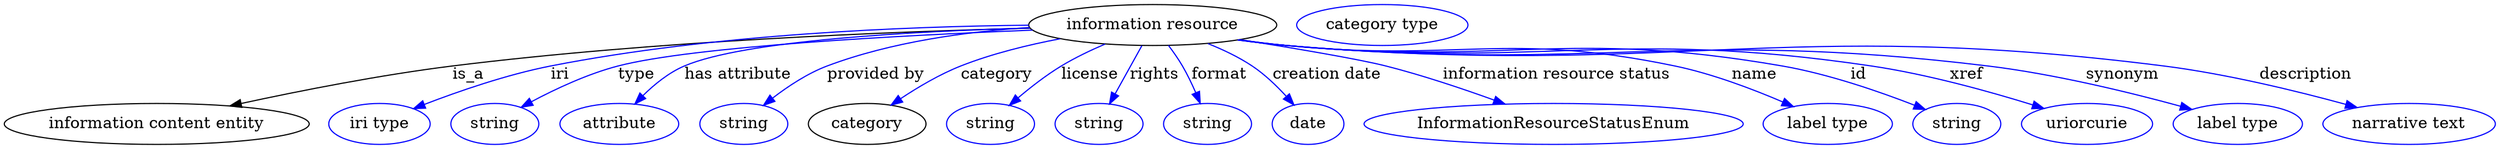 digraph {
	graph [bb="0,0,2178.6,123"];
	node [label="\N"];
	"information resource"	[height=0.5,
		label="information resource",
		pos="1003.2,105",
		width=3.015];
	"information content entity"	[height=0.5,
		pos="133.24,18",
		width=3.7011];
	"information resource" -> "information content entity"	[label=is_a,
		lp="405.24,61.5",
		pos="e,197,33.836 895.88,102.22 773.37,99.176 567.2,90.981 391.24,69 328.63,61.179 258.38,47.219 207.02,36.033"];
	iri	[color=blue,
		height=0.5,
		label="iri type",
		pos="328.24,18",
		width=1.2277];
	"information resource" -> iri	[color=blue,
		label=iri,
		lp="484.24,61.5",
		pos="e,357.66,31.477 898.35,100.25 768.28,95.049 554.2,84.485 476.24,69 438.24,61.453 396.56,46.759 367.15,35.245",
		style=solid];
	type	[color=blue,
		height=0.5,
		label=string,
		pos="429.24,18",
		width=1.0652];
	"information resource" -> type	[color=blue,
		label=type,
		lp="551.24,61.5",
		pos="e,451.88,32.684 897.77,100.58 781.21,96.008 601.22,86.391 535.24,69 508.96,62.075 481.25,48.768 460.76,37.622",
		style=solid];
	"has attribute"	[color=blue,
		height=0.5,
		label=attribute,
		pos="537.24,18",
		width=1.4443];
	"information resource" -> "has attribute"	[color=blue,
		label="has attribute",
		lp="640.24,61.5",
		pos="e,550.55,35.556 895.65,102.47 792.76,99.64 645.72,91.624 593.24,69 579.69,63.162 567.18,52.716 557.44,42.876",
		style=solid];
	"provided by"	[color=blue,
		height=0.5,
		label=string,
		pos="645.24,18",
		width=1.0652];
	"information resource" -> "provided by"	[color=blue,
		label="provided by",
		lp="760.74,61.5",
		pos="e,662.47,34.369 895.45,102.81 840.87,99.237 774.43,90.238 718.24,69 701.03,62.495 683.94,51.134 670.63,40.883",
		style=solid];
	category	[height=0.5,
		pos="753.24,18",
		width=1.4263];
	"information resource" -> category	[color=blue,
		label=category,
		lp="866.74,61.5",
		pos="e,774.1,34.502 922.13,92.89 894.01,87.535 862.67,79.844 835.24,69 816.7,61.672 797.6,50.286 782.5,40.229",
		style=solid];
	license	[color=blue,
		height=0.5,
		label=string,
		pos="861.24,18",
		width=1.0652];
	"information resource" -> license	[color=blue,
		label=license,
		lp="948.24,61.5",
		pos="e,877.7,34.307 961.49,88.222 948.85,82.792 935.16,76.237 923.24,69 909.92,60.917 896.32,50.265 885.26,40.871",
		style=solid];
	rights	[color=blue,
		height=0.5,
		label=string,
		pos="956.24,18",
		width=1.0652];
	"information resource" -> rights	[color=blue,
		label=rights,
		lp="1004.7,61.5",
		pos="e,965.42,35.597 993.73,86.799 987.01,74.659 977.91,58.19 970.35,44.523",
		style=solid];
	format	[color=blue,
		height=0.5,
		label=string,
		pos="1051.2,18",
		width=1.0652];
	"information resource" -> format	[color=blue,
		label=format,
		lp="1061.7,61.5",
		pos="e,1044.8,36.13 1017,87.081 1021.2,81.504 1025.7,75.151 1029.2,69 1033.5,61.622 1037.5,53.251 1040.9,45.498",
		style=solid];
	"creation date"	[color=blue,
		height=0.5,
		label=date,
		pos="1139.2,18",
		width=0.86659];
	"information resource" -> "creation date"	[color=blue,
		label="creation date",
		lp="1155.7,61.5",
		pos="e,1126.9,34.672 1051.5,88.667 1064.6,83.431 1078.5,76.869 1090.2,69 1101.2,61.689 1111.6,51.617 1120.1,42.428",
		style=solid];
	"information resource status"	[color=blue,
		height=0.5,
		label=InformationResourceStatusEnum,
		pos="1354.2,18",
		width=4.6038];
	"information resource" -> "information resource status"	[color=blue,
		label="information resource status",
		lp="1356.7,61.5",
		pos="e,1311.7,35.471 1079.6,92.19 1127,84.591 1183.5,75.041 1207.2,69 1239.3,60.862 1274.3,49.058 1302.1,38.962",
		style=solid];
	name	[color=blue,
		height=0.5,
		label="label type",
		pos="1594.2,18",
		width=1.5707];
	"information resource" -> name	[color=blue,
		label=name,
		lp="1530.2,61.5",
		pos="e,1564.2,33.247 1078.6,92.011 1092.5,90.109 1106.8,88.333 1120.2,87 1270.8,72.105 1312.1,99.806 1460.2,69 1493.1,62.157 1528.7,48.569 \
1554.9,37.284",
		style=solid];
	id	[color=blue,
		height=0.5,
		label=string,
		pos="1707.2,18",
		width=1.0652];
	"information resource" -> id	[color=blue,
		label=id,
		lp="1621.2,61.5",
		pos="e,1679.7,30.699 1078.3,91.926 1092.2,90.021 1106.6,88.266 1120.2,87 1312.5,69.097 1364,101.97 1554.2,69 1595,61.937 1639.7,46.332 \
1670.3,34.421",
		style=solid];
	xref	[color=blue,
		height=0.5,
		label=uriorcurie,
		pos="1821.2,18",
		width=1.5887];
	"information resource" -> xref	[color=blue,
		label=xref,
		lp="1715.7,61.5",
		pos="e,1783.4,31.694 1078,91.899 1092,89.984 1106.5,88.232 1120.2,87 1347,66.6 1407,102.32 1632.2,69 1681.2,61.75 1735.8,46.513 1773.7,\
34.755",
		style=solid];
	synonym	[color=blue,
		height=0.5,
		label="label type",
		pos="1953.2,18",
		width=1.5707];
	"information resource" -> synonym	[color=blue,
		label=synonym,
		lp="1852.2,61.5",
		pos="e,1912.9,30.855 1077.7,91.876 1091.8,89.951 1106.4,88.201 1120.2,87 1392.2,63.333 1463.2,101.92 1734.2,69 1793,61.867 1859,45.633 \
1903,33.587",
		style=solid];
	description	[color=blue,
		height=0.5,
		label="narrative text",
		pos="2103.2,18",
		width=2.0943];
	"information resource" -> description	[color=blue,
		label=description,
		lp="2012.7,61.5",
		pos="e,2057.6,32.49 1077.7,91.81 1091.8,89.891 1106.4,88.161 1120.2,87 1460.5,58.401 1549.5,111.89 1888.2,69 1943.3,62.032 2004.8,46.962 \
2047.9,35.178",
		style=solid];
	"named thing_category"	[color=blue,
		height=0.5,
		label="category type",
		pos="1204.2,105",
		width=2.0762];
}
